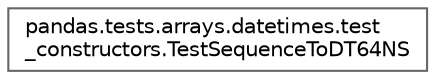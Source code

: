 digraph "Graphical Class Hierarchy"
{
 // LATEX_PDF_SIZE
  bgcolor="transparent";
  edge [fontname=Helvetica,fontsize=10,labelfontname=Helvetica,labelfontsize=10];
  node [fontname=Helvetica,fontsize=10,shape=box,height=0.2,width=0.4];
  rankdir="LR";
  Node0 [id="Node000000",label="pandas.tests.arrays.datetimes.test\l_constructors.TestSequenceToDT64NS",height=0.2,width=0.4,color="grey40", fillcolor="white", style="filled",URL="$da/d38/classpandas_1_1tests_1_1arrays_1_1datetimes_1_1test__constructors_1_1TestSequenceToDT64NS.html",tooltip=" "];
}
